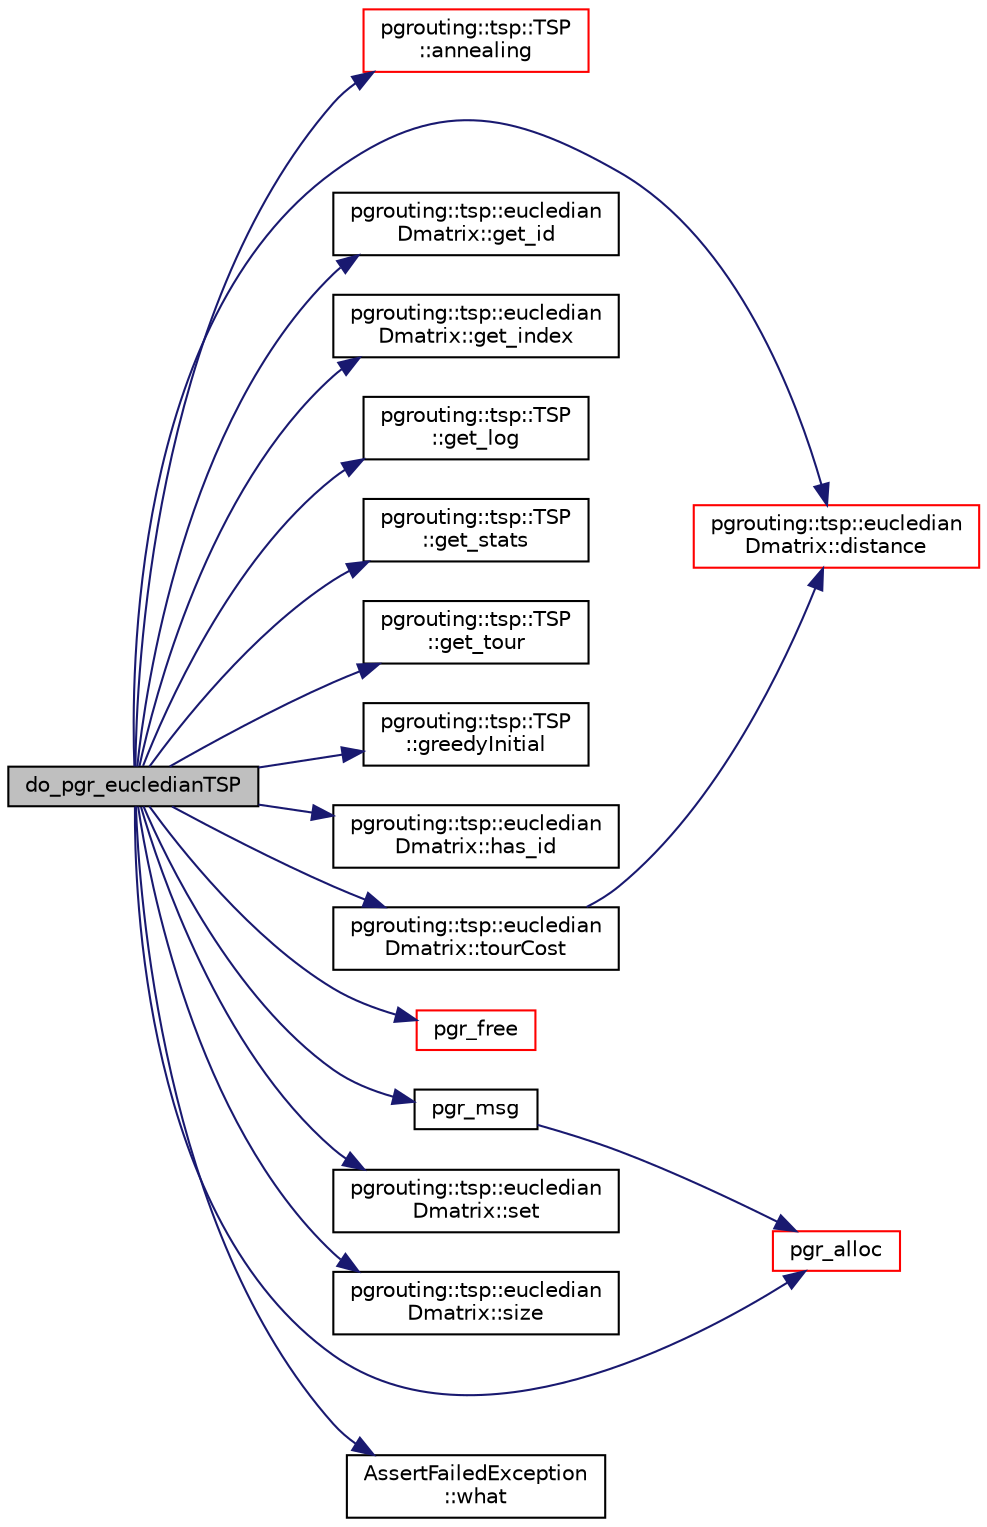 digraph "do_pgr_eucledianTSP"
{
  edge [fontname="Helvetica",fontsize="10",labelfontname="Helvetica",labelfontsize="10"];
  node [fontname="Helvetica",fontsize="10",shape=record];
  rankdir="LR";
  Node0 [label="do_pgr_eucledianTSP",height=0.2,width=0.4,color="black", fillcolor="grey75", style="filled", fontcolor="black"];
  Node0 -> Node1 [color="midnightblue",fontsize="10",style="solid",fontname="Helvetica"];
  Node1 [label="pgrouting::tsp::TSP\l::annealing",height=0.2,width=0.4,color="red", fillcolor="white", style="filled",URL="$classpgrouting_1_1tsp_1_1TSP.html#a5231755a0284953740e1d3d9b4b0d23a"];
  Node0 -> Node4 [color="midnightblue",fontsize="10",style="solid",fontname="Helvetica"];
  Node4 [label="pgrouting::tsp::eucledian\lDmatrix::distance",height=0.2,width=0.4,color="red", fillcolor="white", style="filled",URL="$classpgrouting_1_1tsp_1_1eucledianDmatrix.html#a7d9738b29173a7f3096fba5b4a488e4e"];
  Node0 -> Node6 [color="midnightblue",fontsize="10",style="solid",fontname="Helvetica"];
  Node6 [label="pgrouting::tsp::eucledian\lDmatrix::get_id",height=0.2,width=0.4,color="black", fillcolor="white", style="filled",URL="$classpgrouting_1_1tsp_1_1eucledianDmatrix.html#a6732f9e1f71e62364a7ea8638dfa6ea8",tooltip="idx -> original id "];
  Node0 -> Node7 [color="midnightblue",fontsize="10",style="solid",fontname="Helvetica"];
  Node7 [label="pgrouting::tsp::eucledian\lDmatrix::get_index",height=0.2,width=0.4,color="black", fillcolor="white", style="filled",URL="$classpgrouting_1_1tsp_1_1eucledianDmatrix.html#a5f62921bd5e912cacff67d0612308a9c",tooltip="original id -> idx "];
  Node0 -> Node8 [color="midnightblue",fontsize="10",style="solid",fontname="Helvetica"];
  Node8 [label="pgrouting::tsp::TSP\l::get_log",height=0.2,width=0.4,color="black", fillcolor="white", style="filled",URL="$classpgrouting_1_1tsp_1_1TSP.html#a54b93ff255dd3e6dc6c7362af1e38b4e"];
  Node0 -> Node9 [color="midnightblue",fontsize="10",style="solid",fontname="Helvetica"];
  Node9 [label="pgrouting::tsp::TSP\l::get_stats",height=0.2,width=0.4,color="black", fillcolor="white", style="filled",URL="$classpgrouting_1_1tsp_1_1TSP.html#a92774c451b00545b5ed025e61034eba9"];
  Node0 -> Node10 [color="midnightblue",fontsize="10",style="solid",fontname="Helvetica"];
  Node10 [label="pgrouting::tsp::TSP\l::get_tour",height=0.2,width=0.4,color="black", fillcolor="white", style="filled",URL="$classpgrouting_1_1tsp_1_1TSP.html#a07fe79e2bd1baede1ffff4130247d59b"];
  Node0 -> Node11 [color="midnightblue",fontsize="10",style="solid",fontname="Helvetica"];
  Node11 [label="pgrouting::tsp::TSP\l::greedyInitial",height=0.2,width=0.4,color="black", fillcolor="white", style="filled",URL="$classpgrouting_1_1tsp_1_1TSP.html#ae1f22193e9338b09afc90700d5a1a27e"];
  Node0 -> Node12 [color="midnightblue",fontsize="10",style="solid",fontname="Helvetica"];
  Node12 [label="pgrouting::tsp::eucledian\lDmatrix::has_id",height=0.2,width=0.4,color="black", fillcolor="white", style="filled",URL="$classpgrouting_1_1tsp_1_1eucledianDmatrix.html#a7f3e77aab994a237be3605a14984f5da",tooltip="original id -> true "];
  Node0 -> Node13 [color="midnightblue",fontsize="10",style="solid",fontname="Helvetica"];
  Node13 [label="pgr_alloc",height=0.2,width=0.4,color="red", fillcolor="white", style="filled",URL="$pgr__alloc_8hpp.html#ac9d34b4a4d403ed9f24050b973087a9c",tooltip="allocates memory "];
  Node0 -> Node16 [color="midnightblue",fontsize="10",style="solid",fontname="Helvetica"];
  Node16 [label="pgr_free",height=0.2,width=0.4,color="red", fillcolor="white", style="filled",URL="$pgr__alloc_8hpp.html#aae87e343d8516ca2c6a60dcfbbf7fde6"];
  Node0 -> Node18 [color="midnightblue",fontsize="10",style="solid",fontname="Helvetica"];
  Node18 [label="pgr_msg",height=0.2,width=0.4,color="black", fillcolor="white", style="filled",URL="$pgr__alloc_8cpp.html#a03fe028457780ee3a4d223cd7fe9d53e"];
  Node18 -> Node13 [color="midnightblue",fontsize="10",style="solid",fontname="Helvetica"];
  Node0 -> Node19 [color="midnightblue",fontsize="10",style="solid",fontname="Helvetica"];
  Node19 [label="pgrouting::tsp::eucledian\lDmatrix::set",height=0.2,width=0.4,color="black", fillcolor="white", style="filled",URL="$classpgrouting_1_1tsp_1_1eucledianDmatrix.html#a6f5377ad0088ab3c816bc08167d4ccdd",tooltip="sets a special value for the distance(i,j) "];
  Node0 -> Node20 [color="midnightblue",fontsize="10",style="solid",fontname="Helvetica"];
  Node20 [label="pgrouting::tsp::eucledian\lDmatrix::size",height=0.2,width=0.4,color="black", fillcolor="white", style="filled",URL="$classpgrouting_1_1tsp_1_1eucledianDmatrix.html#a50c3846e8877e23b6f18774fbd467e97",tooltip="|idx| "];
  Node0 -> Node21 [color="midnightblue",fontsize="10",style="solid",fontname="Helvetica"];
  Node21 [label="pgrouting::tsp::eucledian\lDmatrix::tourCost",height=0.2,width=0.4,color="black", fillcolor="white", style="filled",URL="$classpgrouting_1_1tsp_1_1eucledianDmatrix.html#ae33df59393a1e477c7b2c81b99d335e3",tooltip="tour evaluation "];
  Node21 -> Node4 [color="midnightblue",fontsize="10",style="solid",fontname="Helvetica"];
  Node0 -> Node22 [color="midnightblue",fontsize="10",style="solid",fontname="Helvetica"];
  Node22 [label="AssertFailedException\l::what",height=0.2,width=0.4,color="black", fillcolor="white", style="filled",URL="$classAssertFailedException.html#a7f00e7275e82f7b6bafec6339a27bc88"];
}
